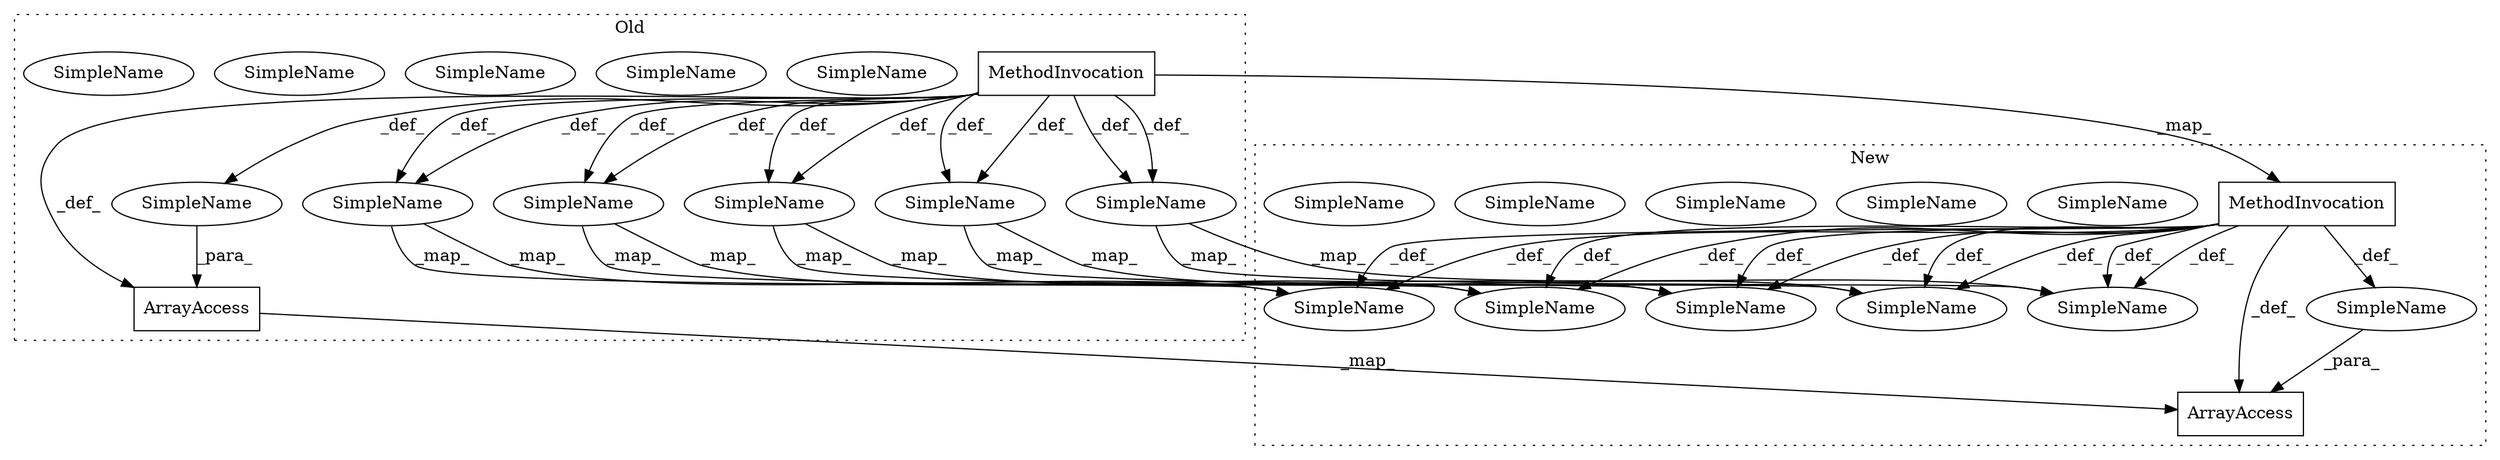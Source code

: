 digraph G {
subgraph cluster0 {
2 [label="ArrayAccess" a="2" s="9552,9647" l="21,2" shape="box"];
3 [label="MethodInvocation" a="32" s="9018,9027" l="3,1" shape="box"];
6 [label="SimpleName" a="42" s="9818" l="14" shape="ellipse"];
8 [label="SimpleName" a="42" s="9087" l="11" shape="ellipse"];
9 [label="SimpleName" a="42" s="9087" l="11" shape="ellipse"];
11 [label="SimpleName" a="42" s="9321" l="3" shape="ellipse"];
12 [label="SimpleName" a="42" s="" l="" shape="ellipse"];
13 [label="SimpleName" a="42" s="8927" l="10" shape="ellipse"];
15 [label="SimpleName" a="42" s="9321" l="3" shape="ellipse"];
18 [label="SimpleName" a="42" s="9818" l="14" shape="ellipse"];
19 [label="SimpleName" a="42" s="10057" l="8" shape="ellipse"];
25 [label="SimpleName" a="42" s="10057" l="8" shape="ellipse"];
26 [label="SimpleName" a="42" s="8927" l="10" shape="ellipse"];
label = "Old";
style="dotted";
}
subgraph cluster1 {
1 [label="ArrayAccess" a="2" s="9540,9635" l="21,2" shape="box"];
4 [label="MethodInvocation" a="32" s="9012,9021" l="3,1" shape="box"];
5 [label="SimpleName" a="42" s="9075" l="11" shape="ellipse"];
7 [label="SimpleName" a="42" s="9309" l="3" shape="ellipse"];
10 [label="SimpleName" a="42" s="9075" l="11" shape="ellipse"];
14 [label="SimpleName" a="42" s="8945" l="10" shape="ellipse"];
16 [label="SimpleName" a="42" s="9806" l="14" shape="ellipse"];
17 [label="SimpleName" a="42" s="9806" l="14" shape="ellipse"];
20 [label="SimpleName" a="42" s="10045" l="8" shape="ellipse"];
21 [label="SimpleName" a="42" s="10045" l="8" shape="ellipse"];
22 [label="SimpleName" a="42" s="8945" l="10" shape="ellipse"];
23 [label="SimpleName" a="42" s="9309" l="3" shape="ellipse"];
24 [label="SimpleName" a="42" s="" l="" shape="ellipse"];
label = "New";
style="dotted";
}
2 -> 1 [label="_map_"];
3 -> 2 [label="_def_"];
3 -> 12 [label="_def_"];
3 -> 6 [label="_def_"];
3 -> 8 [label="_def_"];
3 -> 6 [label="_def_"];
3 -> 11 [label="_def_"];
3 -> 19 [label="_def_"];
3 -> 4 [label="_map_"];
3 -> 11 [label="_def_"];
3 -> 13 [label="_def_"];
3 -> 19 [label="_def_"];
3 -> 13 [label="_def_"];
3 -> 8 [label="_def_"];
4 -> 14 [label="_def_"];
4 -> 21 [label="_def_"];
4 -> 16 [label="_def_"];
4 -> 24 [label="_def_"];
4 -> 1 [label="_def_"];
4 -> 21 [label="_def_"];
4 -> 5 [label="_def_"];
4 -> 14 [label="_def_"];
4 -> 5 [label="_def_"];
4 -> 16 [label="_def_"];
4 -> 23 [label="_def_"];
4 -> 23 [label="_def_"];
6 -> 16 [label="_map_"];
6 -> 16 [label="_map_"];
8 -> 5 [label="_map_"];
8 -> 5 [label="_map_"];
11 -> 23 [label="_map_"];
11 -> 23 [label="_map_"];
12 -> 2 [label="_para_"];
13 -> 14 [label="_map_"];
13 -> 14 [label="_map_"];
19 -> 21 [label="_map_"];
19 -> 21 [label="_map_"];
24 -> 1 [label="_para_"];
}